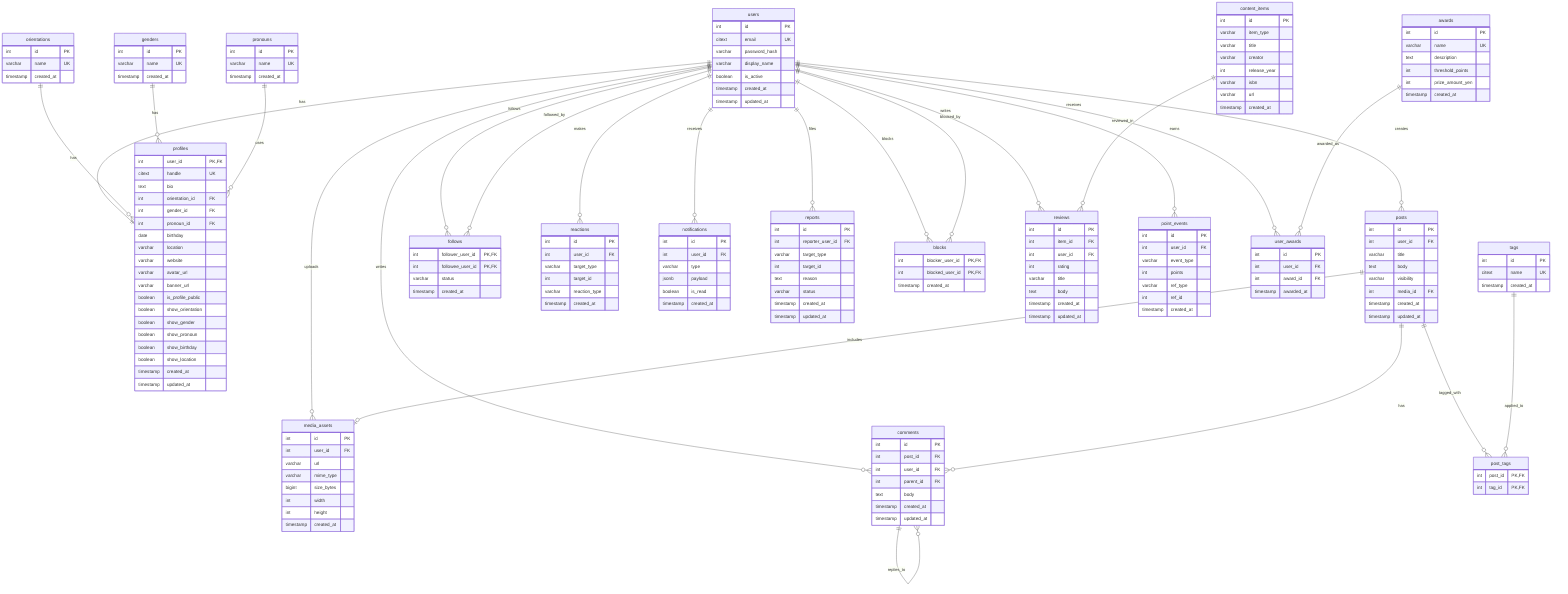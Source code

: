 erDiagram
    users {
        int id PK
        citext email UK
        varchar password_hash
        varchar display_name
        boolean is_active
        timestamp created_at
        timestamp updated_at
    }
    
    orientations {
        int id PK
        varchar name UK
        timestamp created_at
    }
    
    genders {
        int id PK
        varchar name UK
        timestamp created_at
    }
    
    pronouns {
        int id PK
        varchar name UK
        timestamp created_at
    }
    
    profiles {
        int user_id PK,FK
        citext handle UK
        text bio
        int orientation_id FK
        int gender_id FK
        int pronoun_id FK
        date birthday
        varchar location
        varchar website
        varchar avatar_url
        varchar banner_url
        boolean is_profile_public
        boolean show_orientation
        boolean show_gender
        boolean show_pronoun
        boolean show_birthday
        boolean show_location
        timestamp created_at
        timestamp updated_at
    }
    
    media_assets {
        int id PK
        int user_id FK
        varchar url
        varchar mime_type
        bigint size_bytes
        int width
        int height
        timestamp created_at
    }
    
    posts {
        int id PK
        int user_id FK
        varchar title
        text body
        varchar visibility
        int media_id FK
        timestamp created_at
        timestamp updated_at
    }
    
    comments {
        int id PK
        int post_id FK
        int user_id FK
        int parent_id FK
        text body
        timestamp created_at
        timestamp updated_at
    }
    
    tags {
        int id PK
        citext name UK
        timestamp created_at
    }
    
    post_tags {
        int post_id PK,FK
        int tag_id PK,FK
    }
    
    follows {
        int follower_user_id PK,FK
        int followee_user_id PK,FK
        varchar status
        timestamp created_at
    }
    
    reactions {
        int id PK
        int user_id FK
        varchar target_type
        int target_id
        varchar reaction_type
        timestamp created_at
    }
    
    notifications {
        int id PK
        int user_id FK
        varchar type
        jsonb payload
        boolean is_read
        timestamp created_at
    }
    
    reports {
        int id PK
        int reporter_user_id FK
        varchar target_type
        int target_id
        text reason
        varchar status
        timestamp created_at
        timestamp updated_at
    }
    
    blocks {
        int blocker_user_id PK,FK
        int blocked_user_id PK,FK
        timestamp created_at
    }
    
    content_items {
        int id PK
        varchar item_type
        varchar title
        varchar creator
        int release_year
        varchar isbn
        varchar url
        timestamp created_at
    }
    
    reviews {
        int id PK
        int item_id FK
        int user_id FK
        int rating
        varchar title
        text body
        timestamp created_at
        timestamp updated_at
    }
    
    point_events {
        int id PK
        int user_id FK
        varchar event_type
        int points
        varchar ref_type
        int ref_id
        timestamp created_at
    }
    
    awards {
        int id PK
        varchar name UK
        text description
        int threshold_points
        int prize_amount_yen
        timestamp created_at
    }
    
    user_awards {
        int id PK
        int user_id FK
        int award_id FK
        timestamp awarded_at
    }
    
    %% Relationships
    users ||--|| profiles : "has"
    users ||--o{ media_assets : "uploads"
    users ||--o{ posts : "creates"
    users ||--o{ comments : "writes"
    users ||--o{ reactions : "makes"
    users ||--o{ notifications : "receives"
    users ||--o{ reports : "files"
    users ||--o{ reviews : "writes"
    users ||--o{ point_events : "earns"
    users ||--o{ user_awards : "receives"
    
    orientations ||--o{ profiles : "has"
    genders ||--o{ profiles : "has"
    pronouns ||--o{ profiles : "uses"
    
    posts ||--o{ comments : "has"
    posts ||--o{ post_tags : "tagged_with"
    posts ||--o| media_assets : "includes"
    
    tags ||--o{ post_tags : "applied_to"
    
    comments ||--o{ comments : "replies_to"
    
    users ||--o{ follows : "follows"
    users ||--o{ follows : "followed_by"
    
    users ||--o{ blocks : "blocks"
    users ||--o{ blocks : "blocked_by"
    
    content_items ||--o{ reviews : "reviewed_in"
    
    awards ||--o{ user_awards : "awarded_as"